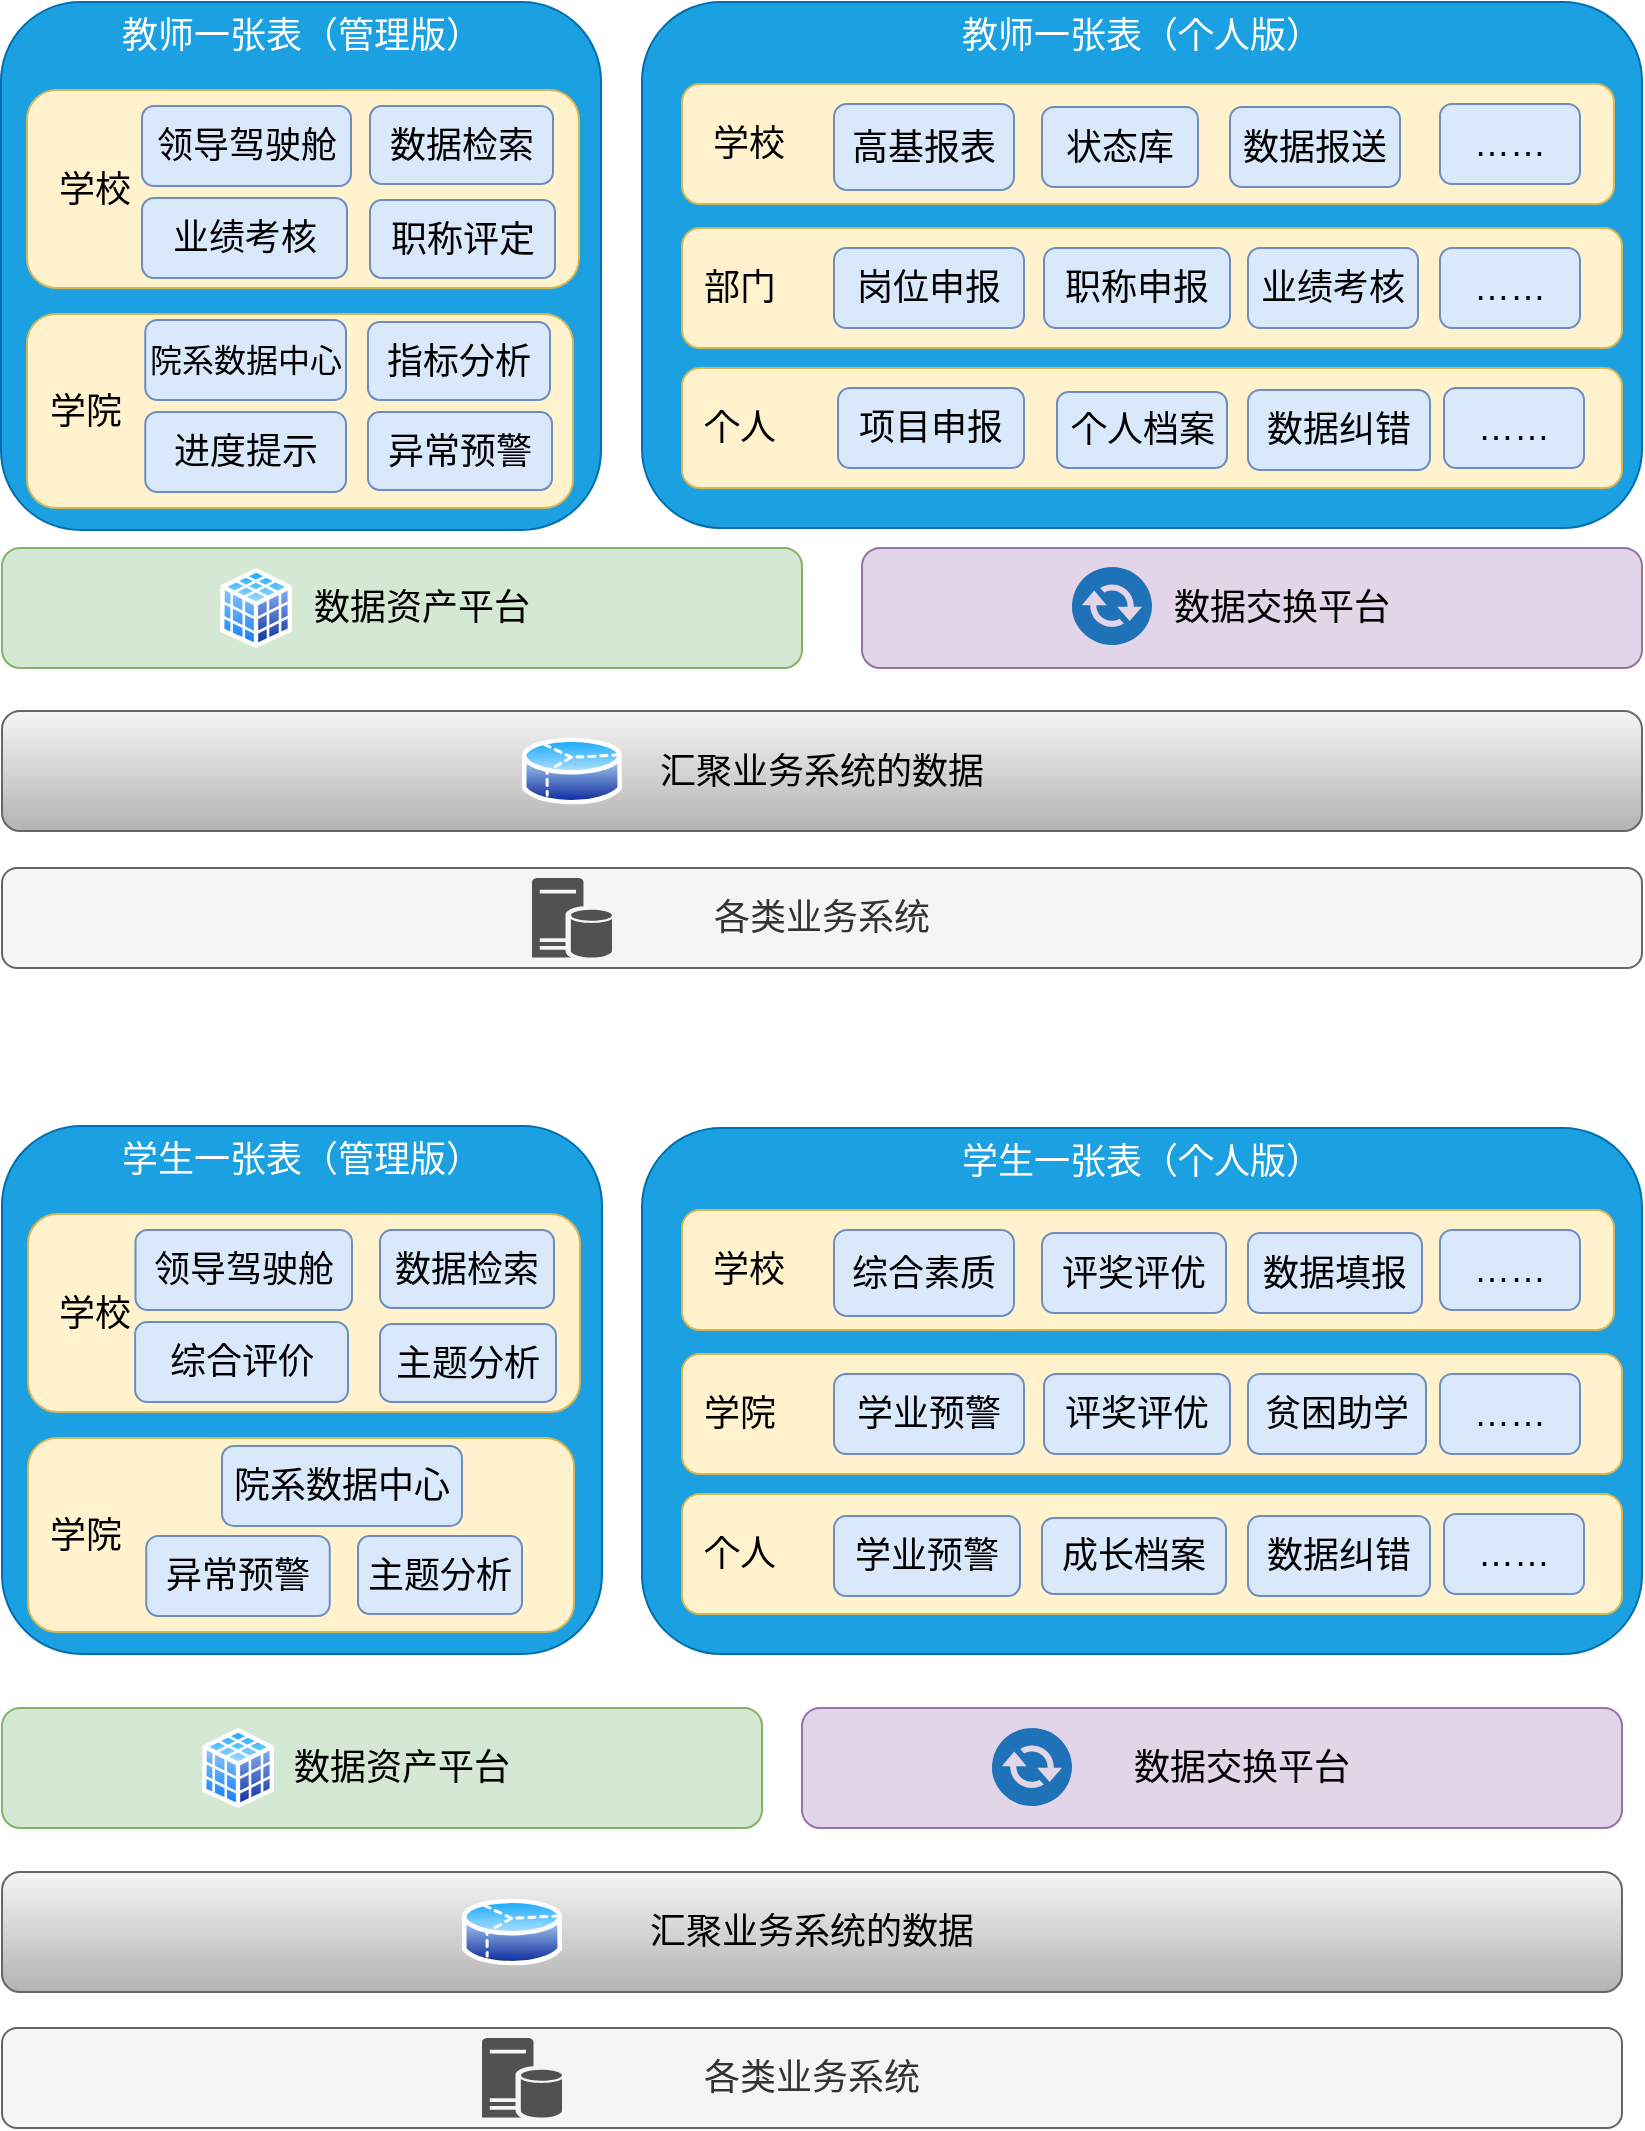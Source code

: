 <mxfile version="19.0.1" type="github">
  <diagram id="cTWVXvlOjMiQOvwmBr1u" name="Page-1">
    <mxGraphModel dx="1864" dy="621" grid="0" gridSize="10" guides="1" tooltips="1" connect="1" arrows="1" fold="1" page="0" pageScale="1" pageWidth="827" pageHeight="1169" math="0" shadow="0">
      <root>
        <mxCell id="0" />
        <mxCell id="1" parent="0" />
        <mxCell id="3kUF8BmXOeaKGdXSCLxE-1" value="&amp;nbsp; &amp;nbsp; 数据资产平台" style="rounded=1;whiteSpace=wrap;html=1;fillColor=#d5e8d4;strokeColor=#82b366;fontSize=18;" parent="1" vertex="1">
          <mxGeometry x="-190" y="330" width="400" height="60" as="geometry" />
        </mxCell>
        <mxCell id="3kUF8BmXOeaKGdXSCLxE-2" value="&amp;nbsp; &amp;nbsp; &amp;nbsp; 数据交换平台" style="rounded=1;whiteSpace=wrap;html=1;fillColor=#e1d5e7;strokeColor=#9673a6;fontSize=18;" parent="1" vertex="1">
          <mxGeometry x="240" y="330" width="390" height="60" as="geometry" />
        </mxCell>
        <mxCell id="3kUF8BmXOeaKGdXSCLxE-3" value="汇聚业务系统的数据" style="rounded=1;whiteSpace=wrap;html=1;fontSize=18;fillColor=#f5f5f5;strokeColor=#666666;gradientColor=#b3b3b3;" parent="1" vertex="1">
          <mxGeometry x="-190" y="411.5" width="820" height="60" as="geometry" />
        </mxCell>
        <mxCell id="3kUF8BmXOeaKGdXSCLxE-4" value="" style="aspect=fixed;perimeter=ellipsePerimeter;html=1;align=center;shadow=0;dashed=0;spacingTop=3;image;image=img/lib/active_directory/database_cube.svg;fontSize=18;" parent="1" vertex="1">
          <mxGeometry x="-81" y="340" width="36" height="40" as="geometry" />
        </mxCell>
        <mxCell id="3kUF8BmXOeaKGdXSCLxE-5" value="教师一张表（个人版）" style="rounded=1;whiteSpace=wrap;html=1;fillColor=#1ba1e2;strokeColor=#006EAF;fontSize=18;verticalAlign=top;fontColor=#ffffff;" parent="1" vertex="1">
          <mxGeometry x="130" y="57" width="500" height="263" as="geometry" />
        </mxCell>
        <mxCell id="3kUF8BmXOeaKGdXSCLxE-6" value="" style="aspect=fixed;perimeter=ellipsePerimeter;html=1;align=center;shadow=0;dashed=0;spacingTop=3;image;image=img/lib/active_directory/database_partition_3.svg;fontSize=18;" parent="1" vertex="1">
          <mxGeometry x="70" y="423" width="50" height="37" as="geometry" />
        </mxCell>
        <mxCell id="3kUF8BmXOeaKGdXSCLxE-7" value="" style="sketch=0;pointerEvents=1;shadow=0;dashed=0;html=1;strokeColor=none;fillColor=#505050;labelPosition=center;verticalLabelPosition=bottom;verticalAlign=top;outlineConnect=0;align=center;shape=mxgraph.office.communications.exchange_active_sync;fillColor=#2072B8;fontSize=18;" parent="1" vertex="1">
          <mxGeometry x="345" y="339.5" width="40" height="39" as="geometry" />
        </mxCell>
        <mxCell id="3kUF8BmXOeaKGdXSCLxE-23" value="各类业务系统" style="rounded=1;whiteSpace=wrap;html=1;fontSize=18;fillColor=#f5f5f5;strokeColor=#666666;fontColor=#333333;" parent="1" vertex="1">
          <mxGeometry x="-190" y="490" width="820" height="50" as="geometry" />
        </mxCell>
        <mxCell id="3kUF8BmXOeaKGdXSCLxE-29" value="" style="sketch=0;pointerEvents=1;shadow=0;dashed=0;html=1;strokeColor=none;labelPosition=center;verticalLabelPosition=bottom;verticalAlign=top;align=center;fillColor=#515151;shape=mxgraph.mscae.enterprise.database_server;fontSize=18;" parent="1" vertex="1">
          <mxGeometry x="75" y="495" width="40" height="40" as="geometry" />
        </mxCell>
        <mxCell id="3kUF8BmXOeaKGdXSCLxE-38" value="&amp;nbsp; &amp;nbsp; 数据资产平台" style="rounded=1;whiteSpace=wrap;html=1;fillColor=#d5e8d4;strokeColor=#82b366;fontSize=18;" parent="1" vertex="1">
          <mxGeometry x="-190" y="910" width="380" height="60" as="geometry" />
        </mxCell>
        <mxCell id="3kUF8BmXOeaKGdXSCLxE-39" value="&amp;nbsp; &amp;nbsp; &amp;nbsp; 数据交换平台" style="rounded=1;whiteSpace=wrap;html=1;fillColor=#e1d5e7;strokeColor=#9673a6;fontSize=18;" parent="1" vertex="1">
          <mxGeometry x="210" y="910" width="410" height="60" as="geometry" />
        </mxCell>
        <mxCell id="3kUF8BmXOeaKGdXSCLxE-40" value="汇聚业务系统的数据" style="rounded=1;whiteSpace=wrap;html=1;fontSize=18;fillColor=#f5f5f5;strokeColor=#666666;gradientColor=#b3b3b3;" parent="1" vertex="1">
          <mxGeometry x="-190" y="992" width="810" height="60" as="geometry" />
        </mxCell>
        <mxCell id="3kUF8BmXOeaKGdXSCLxE-41" value="" style="aspect=fixed;perimeter=ellipsePerimeter;html=1;align=center;shadow=0;dashed=0;spacingTop=3;image;image=img/lib/active_directory/database_cube.svg;fontSize=18;" parent="1" vertex="1">
          <mxGeometry x="-90" y="920" width="36" height="40" as="geometry" />
        </mxCell>
        <mxCell id="3kUF8BmXOeaKGdXSCLxE-43" value="" style="aspect=fixed;perimeter=ellipsePerimeter;html=1;align=center;shadow=0;dashed=0;spacingTop=3;image;image=img/lib/active_directory/database_partition_3.svg;fontSize=18;" parent="1" vertex="1">
          <mxGeometry x="40" y="1003.5" width="50" height="37" as="geometry" />
        </mxCell>
        <mxCell id="3kUF8BmXOeaKGdXSCLxE-44" value="" style="sketch=0;pointerEvents=1;shadow=0;dashed=0;html=1;strokeColor=none;fillColor=#505050;labelPosition=center;verticalLabelPosition=bottom;verticalAlign=top;outlineConnect=0;align=center;shape=mxgraph.office.communications.exchange_active_sync;fillColor=#2072B8;fontSize=18;" parent="1" vertex="1">
          <mxGeometry x="305" y="920" width="40" height="39" as="geometry" />
        </mxCell>
        <mxCell id="3kUF8BmXOeaKGdXSCLxE-48" value="各类业务系统" style="rounded=1;whiteSpace=wrap;html=1;fontSize=18;fillColor=#f5f5f5;strokeColor=#666666;fontColor=#333333;" parent="1" vertex="1">
          <mxGeometry x="-190" y="1070" width="810" height="50" as="geometry" />
        </mxCell>
        <mxCell id="3kUF8BmXOeaKGdXSCLxE-49" value="" style="sketch=0;pointerEvents=1;shadow=0;dashed=0;html=1;strokeColor=none;labelPosition=center;verticalLabelPosition=bottom;verticalAlign=top;align=center;fillColor=#515151;shape=mxgraph.mscae.enterprise.database_server;fontSize=18;" parent="1" vertex="1">
          <mxGeometry x="50" y="1075" width="40" height="40" as="geometry" />
        </mxCell>
        <mxCell id="3kUF8BmXOeaKGdXSCLxE-59" value="&lt;font face=&quot;Georgia&quot;&gt;&amp;nbsp; 个人&lt;/font&gt;" style="rounded=1;whiteSpace=wrap;html=1;fontSize=18;align=left;fillColor=#fff2cc;strokeColor=#d6b656;" parent="1" vertex="1">
          <mxGeometry x="150" y="240" width="470" height="60" as="geometry" />
        </mxCell>
        <mxCell id="3kUF8BmXOeaKGdXSCLxE-69" value="项目申报" style="rounded=1;whiteSpace=wrap;html=1;fontSize=18;fillColor=#dae8fc;strokeColor=#6c8ebf;" parent="1" vertex="1">
          <mxGeometry x="228" y="250" width="93" height="40" as="geometry" />
        </mxCell>
        <mxCell id="3kUF8BmXOeaKGdXSCLxE-71" value="&lt;font face=&quot;Georgia&quot;&gt;&amp;nbsp; 部门&lt;/font&gt;" style="rounded=1;whiteSpace=wrap;html=1;fontSize=18;align=left;fillColor=#fff2cc;strokeColor=#d6b656;" parent="1" vertex="1">
          <mxGeometry x="150" y="170" width="470" height="60" as="geometry" />
        </mxCell>
        <mxCell id="3kUF8BmXOeaKGdXSCLxE-72" value="岗位申报" style="rounded=1;whiteSpace=wrap;html=1;fontSize=18;fillColor=#dae8fc;strokeColor=#6c8ebf;" parent="1" vertex="1">
          <mxGeometry x="226" y="180" width="95" height="40" as="geometry" />
        </mxCell>
        <mxCell id="qNKtOtwR_BCPkI4FP6nF-1" value="&lt;font face=&quot;Georgia&quot;&gt;&amp;nbsp; &amp;nbsp;学校&lt;/font&gt;" style="rounded=1;whiteSpace=wrap;html=1;fontSize=18;align=left;fillColor=#fff2cc;strokeColor=#d6b656;" parent="1" vertex="1">
          <mxGeometry x="150" y="98" width="466" height="60" as="geometry" />
        </mxCell>
        <mxCell id="qNKtOtwR_BCPkI4FP6nF-6" value="高基报表" style="rounded=1;whiteSpace=wrap;html=1;fontSize=18;fillColor=#dae8fc;strokeColor=#6c8ebf;" parent="1" vertex="1">
          <mxGeometry x="226" y="108" width="90" height="43" as="geometry" />
        </mxCell>
        <mxCell id="qNKtOtwR_BCPkI4FP6nF-7" value="状态库" style="rounded=1;whiteSpace=wrap;html=1;fontSize=18;fillColor=#dae8fc;strokeColor=#6c8ebf;" parent="1" vertex="1">
          <mxGeometry x="330" y="109.5" width="78" height="40" as="geometry" />
        </mxCell>
        <mxCell id="qNKtOtwR_BCPkI4FP6nF-8" value="数据报送" style="rounded=1;whiteSpace=wrap;html=1;fontSize=18;fillColor=#dae8fc;strokeColor=#6c8ebf;" parent="1" vertex="1">
          <mxGeometry x="424" y="109.5" width="85" height="40" as="geometry" />
        </mxCell>
        <mxCell id="qNKtOtwR_BCPkI4FP6nF-11" value="个人档案" style="rounded=1;whiteSpace=wrap;html=1;fontSize=18;fillColor=#dae8fc;strokeColor=#6c8ebf;" parent="1" vertex="1">
          <mxGeometry x="337.5" y="252" width="85" height="38" as="geometry" />
        </mxCell>
        <mxCell id="qNKtOtwR_BCPkI4FP6nF-17" value="职称申报" style="rounded=1;whiteSpace=wrap;html=1;fontSize=18;fillColor=#dae8fc;strokeColor=#6c8ebf;" parent="1" vertex="1">
          <mxGeometry x="331" y="180" width="93" height="40" as="geometry" />
        </mxCell>
        <mxCell id="qNKtOtwR_BCPkI4FP6nF-18" value="数据纠错" style="rounded=1;whiteSpace=wrap;html=1;fontSize=18;fillColor=#dae8fc;strokeColor=#6c8ebf;" parent="1" vertex="1">
          <mxGeometry x="433" y="251" width="91" height="40" as="geometry" />
        </mxCell>
        <mxCell id="qNKtOtwR_BCPkI4FP6nF-19" value="业绩考核" style="rounded=1;whiteSpace=wrap;html=1;fontSize=18;fillColor=#dae8fc;strokeColor=#6c8ebf;" parent="1" vertex="1">
          <mxGeometry x="433" y="180" width="85" height="40" as="geometry" />
        </mxCell>
        <mxCell id="qNKtOtwR_BCPkI4FP6nF-20" value="……" style="rounded=1;whiteSpace=wrap;html=1;fontSize=18;fillColor=#dae8fc;strokeColor=#6c8ebf;" parent="1" vertex="1">
          <mxGeometry x="529" y="108" width="70" height="40" as="geometry" />
        </mxCell>
        <mxCell id="qNKtOtwR_BCPkI4FP6nF-21" value="……" style="rounded=1;whiteSpace=wrap;html=1;fontSize=18;fillColor=#dae8fc;strokeColor=#6c8ebf;" parent="1" vertex="1">
          <mxGeometry x="529" y="180" width="70" height="40" as="geometry" />
        </mxCell>
        <mxCell id="qNKtOtwR_BCPkI4FP6nF-22" value="……" style="rounded=1;whiteSpace=wrap;html=1;fontSize=18;fillColor=#dae8fc;strokeColor=#6c8ebf;" parent="1" vertex="1">
          <mxGeometry x="531" y="250" width="70" height="40" as="geometry" />
        </mxCell>
        <mxCell id="qNKtOtwR_BCPkI4FP6nF-54" value="学生一张表（个人版）" style="rounded=1;whiteSpace=wrap;html=1;fillColor=#1ba1e2;strokeColor=#006EAF;fontSize=18;verticalAlign=top;fontColor=#ffffff;" parent="1" vertex="1">
          <mxGeometry x="130" y="620" width="500" height="263" as="geometry" />
        </mxCell>
        <mxCell id="qNKtOtwR_BCPkI4FP6nF-55" value="学生一张表（管理版）" style="rounded=1;whiteSpace=wrap;html=1;fillColor=#1ba1e2;strokeColor=#006EAF;fontSize=18;verticalAlign=top;fontColor=#ffffff;" parent="1" vertex="1">
          <mxGeometry x="-190" y="619" width="300" height="264" as="geometry" />
        </mxCell>
        <mxCell id="qNKtOtwR_BCPkI4FP6nF-56" value="&lt;font face=&quot;Georgia&quot;&gt;&amp;nbsp; 个人&lt;/font&gt;" style="rounded=1;whiteSpace=wrap;html=1;fontSize=18;align=left;fillColor=#fff2cc;strokeColor=#d6b656;" parent="1" vertex="1">
          <mxGeometry x="150" y="803" width="470" height="60" as="geometry" />
        </mxCell>
        <mxCell id="qNKtOtwR_BCPkI4FP6nF-57" value="学业预警" style="rounded=1;whiteSpace=wrap;html=1;fontSize=18;fillColor=#dae8fc;strokeColor=#6c8ebf;" parent="1" vertex="1">
          <mxGeometry x="226" y="814" width="93" height="40" as="geometry" />
        </mxCell>
        <mxCell id="qNKtOtwR_BCPkI4FP6nF-58" value="&lt;font face=&quot;Georgia&quot;&gt;&amp;nbsp; 学院&lt;/font&gt;" style="rounded=1;whiteSpace=wrap;html=1;fontSize=18;align=left;fillColor=#fff2cc;strokeColor=#d6b656;" parent="1" vertex="1">
          <mxGeometry x="150" y="733" width="470" height="60" as="geometry" />
        </mxCell>
        <mxCell id="qNKtOtwR_BCPkI4FP6nF-59" value="学业预警" style="rounded=1;whiteSpace=wrap;html=1;fontSize=18;fillColor=#dae8fc;strokeColor=#6c8ebf;" parent="1" vertex="1">
          <mxGeometry x="226" y="743" width="95" height="40" as="geometry" />
        </mxCell>
        <mxCell id="qNKtOtwR_BCPkI4FP6nF-60" value="&lt;font face=&quot;Georgia&quot;&gt;&amp;nbsp; &amp;nbsp;学校&lt;/font&gt;" style="rounded=1;whiteSpace=wrap;html=1;fontSize=18;align=left;fillColor=#fff2cc;strokeColor=#d6b656;" parent="1" vertex="1">
          <mxGeometry x="150" y="661" width="466" height="60" as="geometry" />
        </mxCell>
        <mxCell id="qNKtOtwR_BCPkI4FP6nF-61" value="&lt;font face=&quot;Georgia&quot;&gt;&amp;nbsp; &amp;nbsp;学校&lt;/font&gt;" style="rounded=1;whiteSpace=wrap;html=1;fontSize=18;align=left;fillColor=#fff2cc;strokeColor=#d6b656;" parent="1" vertex="1">
          <mxGeometry x="-177" y="663" width="276" height="99" as="geometry" />
        </mxCell>
        <mxCell id="qNKtOtwR_BCPkI4FP6nF-62" value="&lt;font face=&quot;Georgia&quot;&gt;&amp;nbsp; 学院&lt;/font&gt;" style="rounded=1;whiteSpace=wrap;html=1;fontSize=18;align=left;fillColor=#fff2cc;strokeColor=#d6b656;" parent="1" vertex="1">
          <mxGeometry x="-177" y="775" width="273" height="97" as="geometry" />
        </mxCell>
        <mxCell id="qNKtOtwR_BCPkI4FP6nF-63" value="综合素质" style="rounded=1;whiteSpace=wrap;html=1;fontSize=18;fillColor=#dae8fc;strokeColor=#6c8ebf;" parent="1" vertex="1">
          <mxGeometry x="226" y="671" width="90" height="43" as="geometry" />
        </mxCell>
        <mxCell id="qNKtOtwR_BCPkI4FP6nF-64" value="评奖评优" style="rounded=1;whiteSpace=wrap;html=1;fontSize=18;fillColor=#dae8fc;strokeColor=#6c8ebf;" parent="1" vertex="1">
          <mxGeometry x="330" y="672.5" width="92" height="40" as="geometry" />
        </mxCell>
        <mxCell id="qNKtOtwR_BCPkI4FP6nF-65" value="数据填报" style="rounded=1;whiteSpace=wrap;html=1;fontSize=18;fillColor=#dae8fc;strokeColor=#6c8ebf;" parent="1" vertex="1">
          <mxGeometry x="433" y="672.5" width="87" height="40" as="geometry" />
        </mxCell>
        <mxCell id="qNKtOtwR_BCPkI4FP6nF-66" value="成长档案" style="rounded=1;whiteSpace=wrap;html=1;fontSize=18;fillColor=#dae8fc;strokeColor=#6c8ebf;" parent="1" vertex="1">
          <mxGeometry x="330" y="815" width="92" height="38" as="geometry" />
        </mxCell>
        <mxCell id="qNKtOtwR_BCPkI4FP6nF-67" value="院系数据中心" style="rounded=1;whiteSpace=wrap;html=1;fontSize=18;fillColor=#dae8fc;strokeColor=#6c8ebf;" parent="1" vertex="1">
          <mxGeometry x="-80" y="779" width="120" height="40" as="geometry" />
        </mxCell>
        <mxCell id="qNKtOtwR_BCPkI4FP6nF-68" value="评奖评优" style="rounded=1;whiteSpace=wrap;html=1;fontSize=18;fillColor=#dae8fc;strokeColor=#6c8ebf;" parent="1" vertex="1">
          <mxGeometry x="331" y="743" width="93" height="40" as="geometry" />
        </mxCell>
        <mxCell id="qNKtOtwR_BCPkI4FP6nF-69" value="数据纠错" style="rounded=1;whiteSpace=wrap;html=1;fontSize=18;fillColor=#dae8fc;strokeColor=#6c8ebf;" parent="1" vertex="1">
          <mxGeometry x="433" y="814" width="91" height="40" as="geometry" />
        </mxCell>
        <mxCell id="qNKtOtwR_BCPkI4FP6nF-70" value="贫困助学" style="rounded=1;whiteSpace=wrap;html=1;fontSize=18;fillColor=#dae8fc;strokeColor=#6c8ebf;" parent="1" vertex="1">
          <mxGeometry x="433" y="743" width="89" height="40" as="geometry" />
        </mxCell>
        <mxCell id="qNKtOtwR_BCPkI4FP6nF-71" value="……" style="rounded=1;whiteSpace=wrap;html=1;fontSize=18;fillColor=#dae8fc;strokeColor=#6c8ebf;" parent="1" vertex="1">
          <mxGeometry x="529" y="671" width="70" height="40" as="geometry" />
        </mxCell>
        <mxCell id="qNKtOtwR_BCPkI4FP6nF-72" value="……" style="rounded=1;whiteSpace=wrap;html=1;fontSize=18;fillColor=#dae8fc;strokeColor=#6c8ebf;" parent="1" vertex="1">
          <mxGeometry x="529" y="743" width="70" height="40" as="geometry" />
        </mxCell>
        <mxCell id="qNKtOtwR_BCPkI4FP6nF-73" value="……" style="rounded=1;whiteSpace=wrap;html=1;fontSize=18;fillColor=#dae8fc;strokeColor=#6c8ebf;" parent="1" vertex="1">
          <mxGeometry x="531" y="813" width="70" height="40" as="geometry" />
        </mxCell>
        <mxCell id="qNKtOtwR_BCPkI4FP6nF-74" value="领导驾驶舱" style="rounded=1;whiteSpace=wrap;html=1;fontSize=18;fillColor=#dae8fc;strokeColor=#6c8ebf;" parent="1" vertex="1">
          <mxGeometry x="-123.25" y="671" width="108.25" height="40" as="geometry" />
        </mxCell>
        <mxCell id="qNKtOtwR_BCPkI4FP6nF-75" value="综合评价" style="rounded=1;whiteSpace=wrap;html=1;fontSize=18;fillColor=#dae8fc;strokeColor=#6c8ebf;" parent="1" vertex="1">
          <mxGeometry x="-123.44" y="717" width="106.44" height="40" as="geometry" />
        </mxCell>
        <mxCell id="qNKtOtwR_BCPkI4FP6nF-76" value="异常预警" style="rounded=1;whiteSpace=wrap;html=1;fontSize=18;fillColor=#dae8fc;strokeColor=#6c8ebf;" parent="1" vertex="1">
          <mxGeometry x="-117.87" y="824" width="91.75" height="40" as="geometry" />
        </mxCell>
        <mxCell id="qNKtOtwR_BCPkI4FP6nF-78" value="数据检索" style="rounded=1;whiteSpace=wrap;html=1;fontSize=18;fillColor=#dae8fc;strokeColor=#6c8ebf;" parent="1" vertex="1">
          <mxGeometry x="-1" y="671" width="87" height="39" as="geometry" />
        </mxCell>
        <mxCell id="lOfSfwiUMkVV7gZt_ZI1-1" value="主题分析" style="rounded=1;whiteSpace=wrap;html=1;fontSize=18;fillColor=#dae8fc;strokeColor=#6c8ebf;" vertex="1" parent="1">
          <mxGeometry x="-1" y="718" width="88" height="39" as="geometry" />
        </mxCell>
        <mxCell id="lOfSfwiUMkVV7gZt_ZI1-2" value="主题分析" style="rounded=1;whiteSpace=wrap;html=1;fontSize=18;fillColor=#dae8fc;strokeColor=#6c8ebf;" vertex="1" parent="1">
          <mxGeometry x="-12" y="824" width="82" height="39" as="geometry" />
        </mxCell>
        <mxCell id="lOfSfwiUMkVV7gZt_ZI1-3" value="教师一张表（管理版）" style="rounded=1;whiteSpace=wrap;html=1;fillColor=#1ba1e2;strokeColor=#006EAF;fontSize=18;verticalAlign=top;fontColor=#ffffff;" vertex="1" parent="1">
          <mxGeometry x="-190.5" y="57" width="300" height="264" as="geometry" />
        </mxCell>
        <mxCell id="lOfSfwiUMkVV7gZt_ZI1-4" value="&lt;font face=&quot;Georgia&quot;&gt;&amp;nbsp; &amp;nbsp;学校&lt;/font&gt;" style="rounded=1;whiteSpace=wrap;html=1;fontSize=18;align=left;fillColor=#fff2cc;strokeColor=#d6b656;" vertex="1" parent="1">
          <mxGeometry x="-177.5" y="101" width="276" height="99" as="geometry" />
        </mxCell>
        <mxCell id="lOfSfwiUMkVV7gZt_ZI1-5" value="&lt;font face=&quot;Georgia&quot;&gt;&amp;nbsp; 学院&lt;/font&gt;" style="rounded=1;whiteSpace=wrap;html=1;fontSize=18;align=left;fillColor=#fff2cc;strokeColor=#d6b656;" vertex="1" parent="1">
          <mxGeometry x="-177.5" y="213" width="273" height="97" as="geometry" />
        </mxCell>
        <mxCell id="lOfSfwiUMkVV7gZt_ZI1-6" value="院系数据中心" style="rounded=1;whiteSpace=wrap;html=1;fontSize=16;fillColor=#dae8fc;strokeColor=#6c8ebf;" vertex="1" parent="1">
          <mxGeometry x="-118.37" y="216" width="100.37" height="40" as="geometry" />
        </mxCell>
        <mxCell id="lOfSfwiUMkVV7gZt_ZI1-7" value="领导驾驶舱" style="rounded=1;whiteSpace=wrap;html=1;fontSize=18;fillColor=#dae8fc;strokeColor=#6c8ebf;" vertex="1" parent="1">
          <mxGeometry x="-120" y="109" width="104.5" height="40" as="geometry" />
        </mxCell>
        <mxCell id="lOfSfwiUMkVV7gZt_ZI1-8" value="业绩考核" style="rounded=1;whiteSpace=wrap;html=1;fontSize=18;fillColor=#dae8fc;strokeColor=#6c8ebf;" vertex="1" parent="1">
          <mxGeometry x="-120" y="155" width="102.5" height="40" as="geometry" />
        </mxCell>
        <mxCell id="lOfSfwiUMkVV7gZt_ZI1-9" value="进度提示" style="rounded=1;whiteSpace=wrap;html=1;fontSize=18;fillColor=#dae8fc;strokeColor=#6c8ebf;" vertex="1" parent="1">
          <mxGeometry x="-118.37" y="262" width="100.37" height="40" as="geometry" />
        </mxCell>
        <mxCell id="lOfSfwiUMkVV7gZt_ZI1-10" value="数据检索" style="rounded=1;whiteSpace=wrap;html=1;fontSize=18;fillColor=#dae8fc;strokeColor=#6c8ebf;" vertex="1" parent="1">
          <mxGeometry x="-6" y="109" width="91.5" height="39" as="geometry" />
        </mxCell>
        <mxCell id="lOfSfwiUMkVV7gZt_ZI1-11" value="职称评定" style="rounded=1;whiteSpace=wrap;html=1;fontSize=18;fillColor=#dae8fc;strokeColor=#6c8ebf;" vertex="1" parent="1">
          <mxGeometry x="-6" y="156" width="92.5" height="39" as="geometry" />
        </mxCell>
        <mxCell id="lOfSfwiUMkVV7gZt_ZI1-12" value="异常预警" style="rounded=1;whiteSpace=wrap;html=1;fontSize=18;fillColor=#dae8fc;strokeColor=#6c8ebf;" vertex="1" parent="1">
          <mxGeometry x="-7" y="262" width="92" height="39" as="geometry" />
        </mxCell>
        <mxCell id="lOfSfwiUMkVV7gZt_ZI1-13" value="指标分析" style="rounded=1;whiteSpace=wrap;html=1;fontSize=18;fillColor=#dae8fc;strokeColor=#6c8ebf;" vertex="1" parent="1">
          <mxGeometry x="-7" y="217" width="91" height="39" as="geometry" />
        </mxCell>
      </root>
    </mxGraphModel>
  </diagram>
</mxfile>
